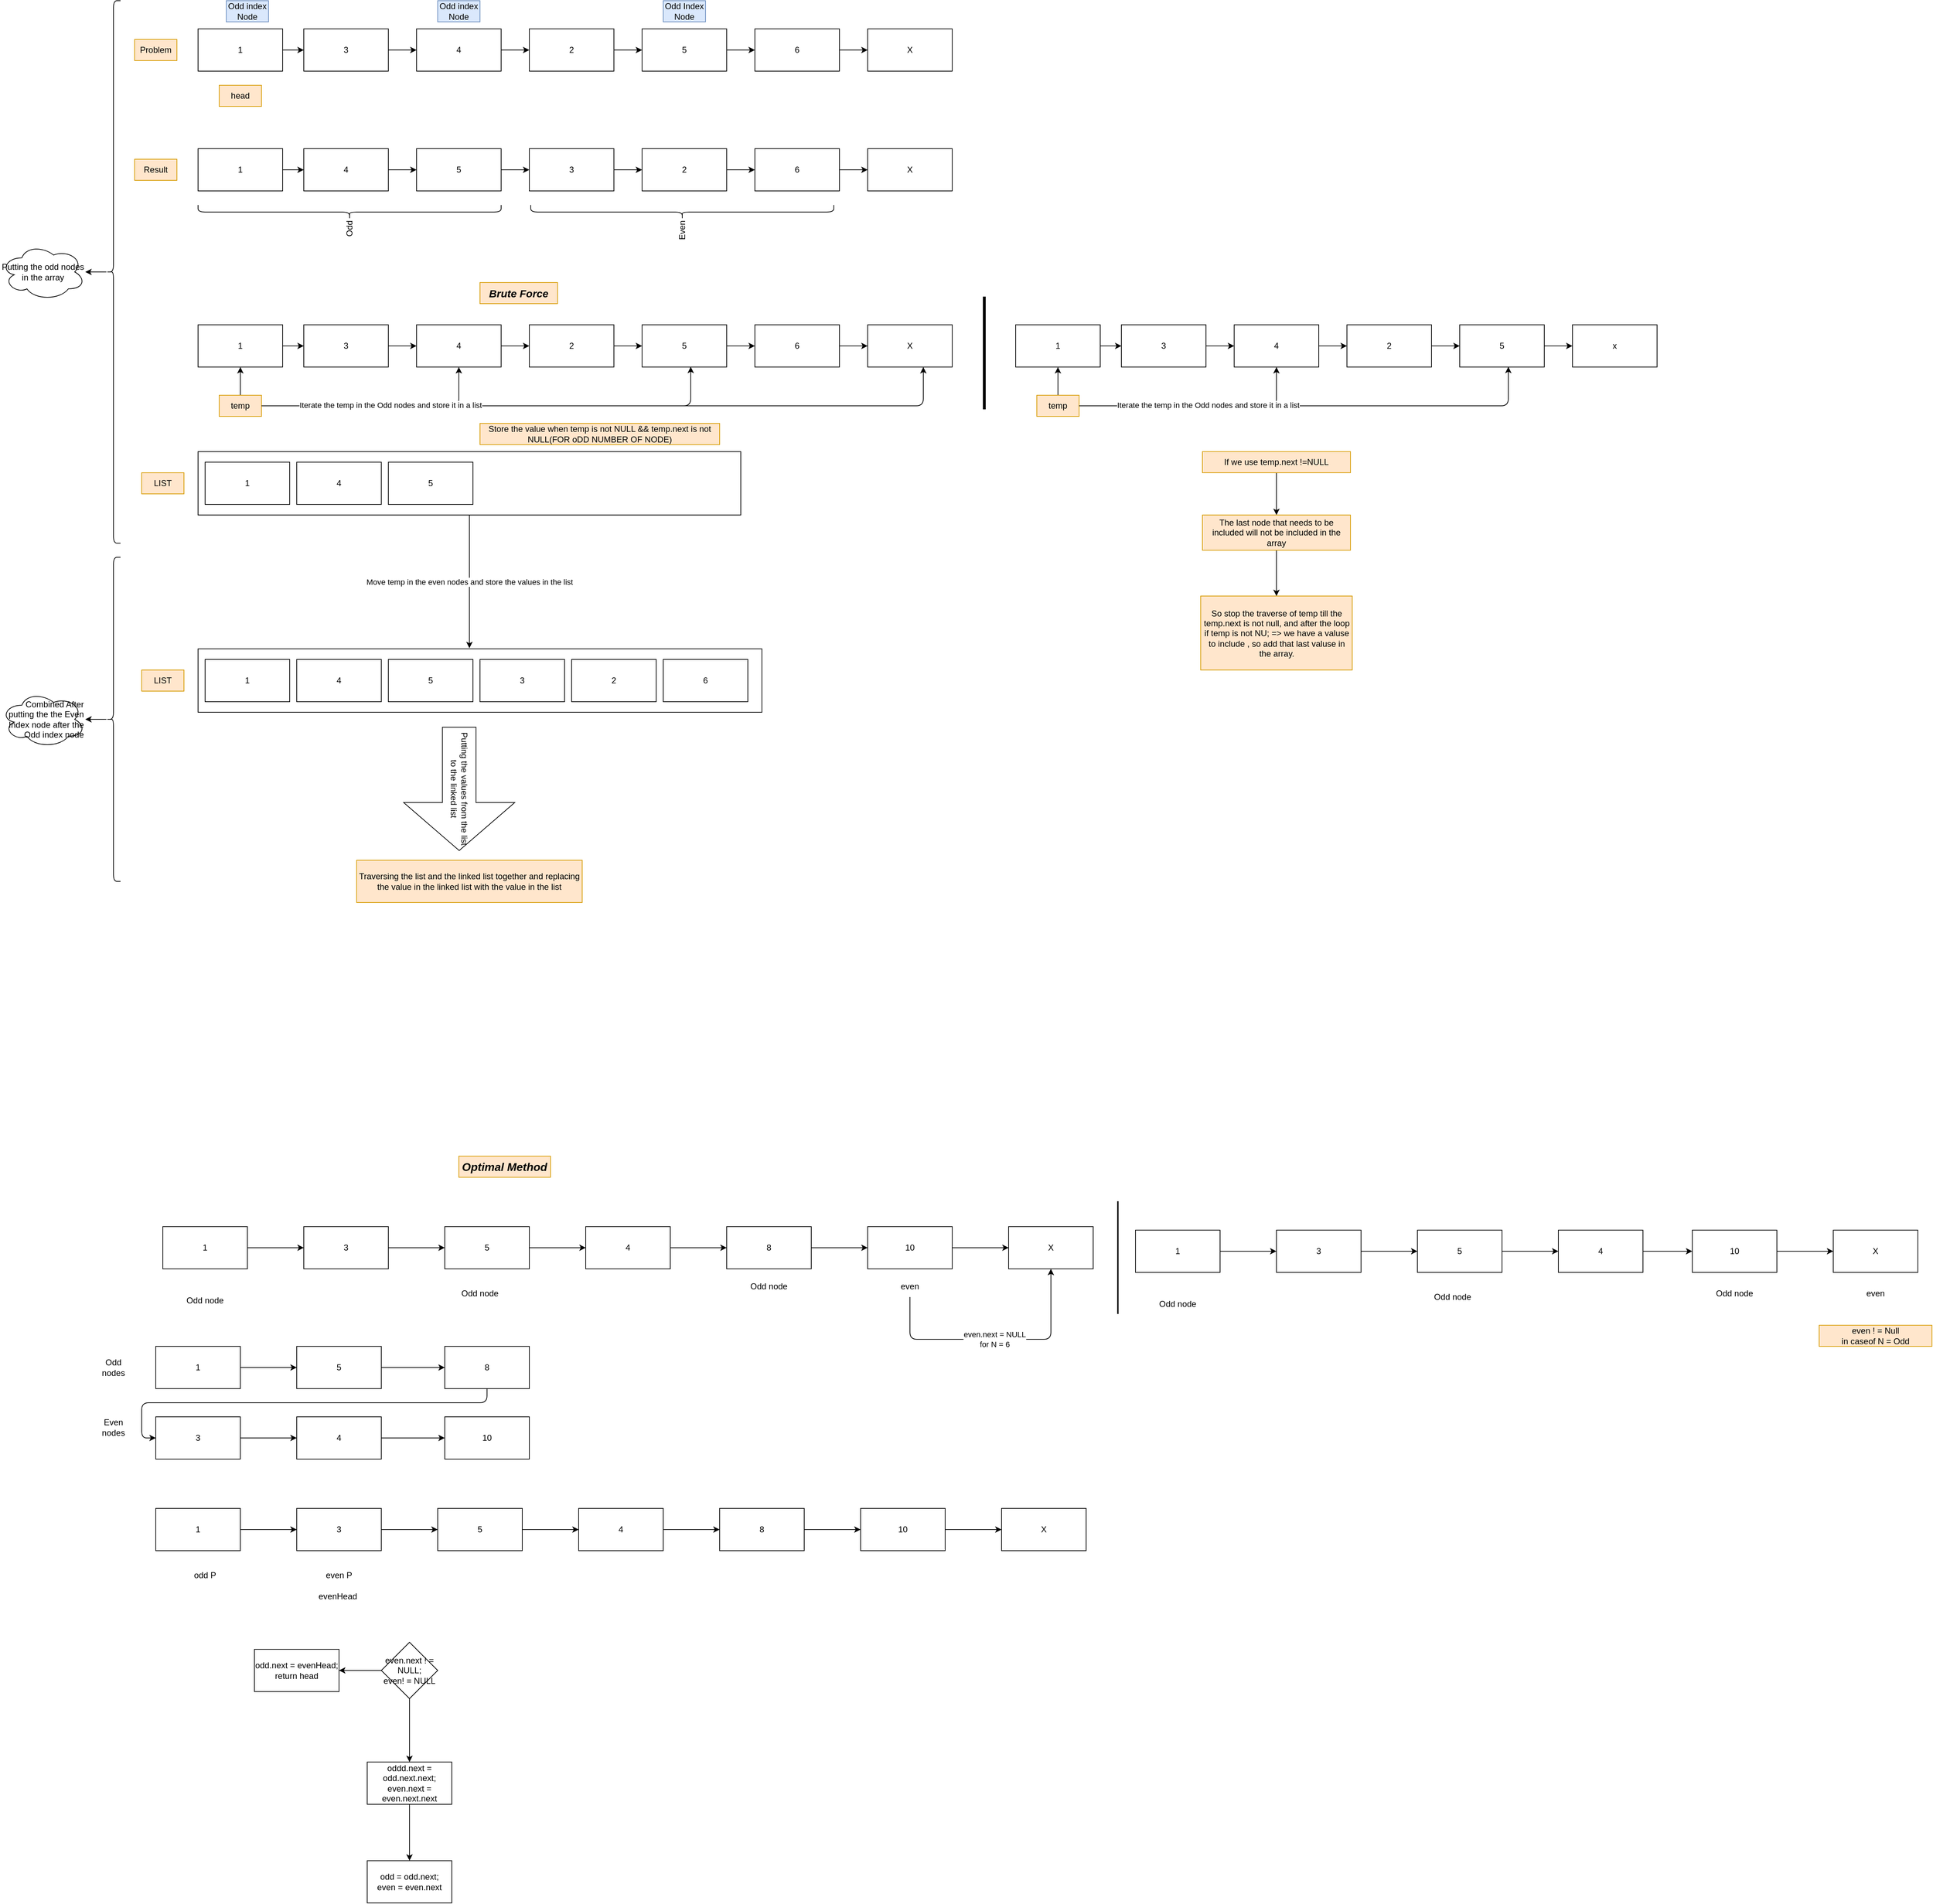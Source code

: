 <mxfile>
    <diagram id="7VPvOiQ3kQvnncFo6XGz" name="Page-1">
        <mxGraphModel dx="2329" dy="956" grid="1" gridSize="10" guides="1" tooltips="1" connect="1" arrows="1" fold="1" page="1" pageScale="1" pageWidth="827" pageHeight="1169" math="0" shadow="0">
            <root>
                <mxCell id="0"/>
                <mxCell id="1" parent="0"/>
                <mxCell id="2" value="Problem" style="text;strokeColor=#d79b00;align=center;fillColor=#ffe6cc;html=1;verticalAlign=middle;whiteSpace=wrap;rounded=0;" parent="1" vertex="1">
                    <mxGeometry x="40" y="105" width="60" height="30" as="geometry"/>
                </mxCell>
                <mxCell id="5" value="" style="edgeStyle=none;html=1;" parent="1" source="3" target="4" edge="1">
                    <mxGeometry relative="1" as="geometry"/>
                </mxCell>
                <mxCell id="3" value="1" style="whiteSpace=wrap;html=1;" parent="1" vertex="1">
                    <mxGeometry x="130" y="90" width="120" height="60" as="geometry"/>
                </mxCell>
                <mxCell id="7" value="" style="edgeStyle=none;html=1;" parent="1" source="4" target="6" edge="1">
                    <mxGeometry relative="1" as="geometry"/>
                </mxCell>
                <mxCell id="4" value="3" style="whiteSpace=wrap;html=1;" parent="1" vertex="1">
                    <mxGeometry x="280" y="90" width="120" height="60" as="geometry"/>
                </mxCell>
                <mxCell id="9" value="" style="edgeStyle=none;html=1;" parent="1" source="6" target="8" edge="1">
                    <mxGeometry relative="1" as="geometry"/>
                </mxCell>
                <mxCell id="6" value="4" style="whiteSpace=wrap;html=1;" parent="1" vertex="1">
                    <mxGeometry x="440" y="90" width="120" height="60" as="geometry"/>
                </mxCell>
                <mxCell id="11" value="" style="edgeStyle=none;html=1;" parent="1" source="8" target="10" edge="1">
                    <mxGeometry relative="1" as="geometry"/>
                </mxCell>
                <mxCell id="8" value="2" style="whiteSpace=wrap;html=1;" parent="1" vertex="1">
                    <mxGeometry x="600" y="90" width="120" height="60" as="geometry"/>
                </mxCell>
                <mxCell id="13" value="" style="edgeStyle=none;html=1;" parent="1" source="10" target="12" edge="1">
                    <mxGeometry relative="1" as="geometry"/>
                </mxCell>
                <mxCell id="10" value="5" style="whiteSpace=wrap;html=1;" parent="1" vertex="1">
                    <mxGeometry x="760" y="90" width="120" height="60" as="geometry"/>
                </mxCell>
                <mxCell id="15" value="" style="edgeStyle=none;html=1;" parent="1" source="12" target="14" edge="1">
                    <mxGeometry relative="1" as="geometry"/>
                </mxCell>
                <mxCell id="12" value="6" style="whiteSpace=wrap;html=1;" parent="1" vertex="1">
                    <mxGeometry x="920" y="90" width="120" height="60" as="geometry"/>
                </mxCell>
                <mxCell id="14" value="X" style="whiteSpace=wrap;html=1;" parent="1" vertex="1">
                    <mxGeometry x="1080" y="90" width="120" height="60" as="geometry"/>
                </mxCell>
                <mxCell id="16" value="head" style="text;strokeColor=#d79b00;align=center;fillColor=#ffe6cc;html=1;verticalAlign=middle;whiteSpace=wrap;rounded=0;" parent="1" vertex="1">
                    <mxGeometry x="160" y="170" width="60" height="30" as="geometry"/>
                </mxCell>
                <mxCell id="17" value="Result" style="text;strokeColor=#d79b00;align=center;fillColor=#ffe6cc;html=1;verticalAlign=middle;whiteSpace=wrap;rounded=0;" parent="1" vertex="1">
                    <mxGeometry x="40" y="275" width="60" height="30" as="geometry"/>
                </mxCell>
                <mxCell id="18" value="Odd index Node" style="text;strokeColor=#6c8ebf;align=center;fillColor=#dae8fc;html=1;verticalAlign=middle;whiteSpace=wrap;rounded=0;" parent="1" vertex="1">
                    <mxGeometry x="170" y="50" width="60" height="30" as="geometry"/>
                </mxCell>
                <mxCell id="19" value="Odd index Node" style="text;strokeColor=#6c8ebf;align=center;fillColor=#dae8fc;html=1;verticalAlign=middle;whiteSpace=wrap;rounded=0;" parent="1" vertex="1">
                    <mxGeometry x="470" y="50" width="60" height="30" as="geometry"/>
                </mxCell>
                <mxCell id="20" value="Odd Index Node" style="text;strokeColor=#6c8ebf;align=center;fillColor=#dae8fc;html=1;verticalAlign=middle;whiteSpace=wrap;rounded=0;" parent="1" vertex="1">
                    <mxGeometry x="790" y="50" width="60" height="30" as="geometry"/>
                </mxCell>
                <mxCell id="21" value="" style="edgeStyle=none;html=1;" parent="1" source="22" target="24" edge="1">
                    <mxGeometry relative="1" as="geometry"/>
                </mxCell>
                <mxCell id="22" value="1" style="whiteSpace=wrap;html=1;" parent="1" vertex="1">
                    <mxGeometry x="130" y="260" width="120" height="60" as="geometry"/>
                </mxCell>
                <mxCell id="23" value="" style="edgeStyle=none;html=1;" parent="1" source="24" target="26" edge="1">
                    <mxGeometry relative="1" as="geometry"/>
                </mxCell>
                <mxCell id="24" value="4" style="whiteSpace=wrap;html=1;" parent="1" vertex="1">
                    <mxGeometry x="280" y="260" width="120" height="60" as="geometry"/>
                </mxCell>
                <mxCell id="25" value="" style="edgeStyle=none;html=1;" parent="1" source="26" target="28" edge="1">
                    <mxGeometry relative="1" as="geometry"/>
                </mxCell>
                <mxCell id="26" value="5" style="whiteSpace=wrap;html=1;" parent="1" vertex="1">
                    <mxGeometry x="440" y="260" width="120" height="60" as="geometry"/>
                </mxCell>
                <mxCell id="27" value="" style="edgeStyle=none;html=1;" parent="1" source="28" target="30" edge="1">
                    <mxGeometry relative="1" as="geometry"/>
                </mxCell>
                <mxCell id="28" value="3" style="whiteSpace=wrap;html=1;" parent="1" vertex="1">
                    <mxGeometry x="600" y="260" width="120" height="60" as="geometry"/>
                </mxCell>
                <mxCell id="29" value="" style="edgeStyle=none;html=1;" parent="1" source="30" target="32" edge="1">
                    <mxGeometry relative="1" as="geometry"/>
                </mxCell>
                <mxCell id="30" value="2" style="whiteSpace=wrap;html=1;" parent="1" vertex="1">
                    <mxGeometry x="760" y="260" width="120" height="60" as="geometry"/>
                </mxCell>
                <mxCell id="31" value="" style="edgeStyle=none;html=1;" parent="1" source="32" target="33" edge="1">
                    <mxGeometry relative="1" as="geometry"/>
                </mxCell>
                <mxCell id="32" value="6" style="whiteSpace=wrap;html=1;" parent="1" vertex="1">
                    <mxGeometry x="920" y="260" width="120" height="60" as="geometry"/>
                </mxCell>
                <mxCell id="33" value="X" style="whiteSpace=wrap;html=1;" parent="1" vertex="1">
                    <mxGeometry x="1080" y="260" width="120" height="60" as="geometry"/>
                </mxCell>
                <mxCell id="34" value="Odd" style="shape=curlyBracket;whiteSpace=wrap;html=1;rounded=1;labelPosition=left;verticalLabelPosition=middle;align=right;verticalAlign=middle;rotation=-90;" parent="1" vertex="1">
                    <mxGeometry x="335" y="135" width="20" height="430" as="geometry"/>
                </mxCell>
                <mxCell id="35" value="Even" style="shape=curlyBracket;whiteSpace=wrap;html=1;rounded=1;labelPosition=left;verticalLabelPosition=middle;align=right;verticalAlign=middle;rotation=-90;" parent="1" vertex="1">
                    <mxGeometry x="807" y="135" width="20" height="430" as="geometry"/>
                </mxCell>
                <mxCell id="36" value="Brute Force" style="text;strokeColor=#d79b00;align=center;fillColor=#ffe6cc;html=1;verticalAlign=middle;whiteSpace=wrap;rounded=0;fontStyle=3;fontSize=15;" parent="1" vertex="1">
                    <mxGeometry x="530" y="450" width="110" height="30" as="geometry"/>
                </mxCell>
                <mxCell id="37" value="" style="edgeStyle=none;html=1;" parent="1" source="38" target="40" edge="1">
                    <mxGeometry relative="1" as="geometry"/>
                </mxCell>
                <mxCell id="38" value="1" style="whiteSpace=wrap;html=1;" parent="1" vertex="1">
                    <mxGeometry x="130" y="510" width="120" height="60" as="geometry"/>
                </mxCell>
                <mxCell id="39" value="" style="edgeStyle=none;html=1;" parent="1" source="40" target="42" edge="1">
                    <mxGeometry relative="1" as="geometry"/>
                </mxCell>
                <mxCell id="40" value="3" style="whiteSpace=wrap;html=1;" parent="1" vertex="1">
                    <mxGeometry x="280" y="510" width="120" height="60" as="geometry"/>
                </mxCell>
                <mxCell id="41" value="" style="edgeStyle=none;html=1;" parent="1" source="42" target="44" edge="1">
                    <mxGeometry relative="1" as="geometry"/>
                </mxCell>
                <mxCell id="42" value="4" style="whiteSpace=wrap;html=1;" parent="1" vertex="1">
                    <mxGeometry x="440" y="510" width="120" height="60" as="geometry"/>
                </mxCell>
                <mxCell id="43" value="" style="edgeStyle=none;html=1;" parent="1" source="44" target="46" edge="1">
                    <mxGeometry relative="1" as="geometry"/>
                </mxCell>
                <mxCell id="44" value="2" style="whiteSpace=wrap;html=1;" parent="1" vertex="1">
                    <mxGeometry x="600" y="510" width="120" height="60" as="geometry"/>
                </mxCell>
                <mxCell id="45" value="" style="edgeStyle=none;html=1;" parent="1" source="46" target="48" edge="1">
                    <mxGeometry relative="1" as="geometry"/>
                </mxCell>
                <mxCell id="46" value="5" style="whiteSpace=wrap;html=1;" parent="1" vertex="1">
                    <mxGeometry x="760" y="510" width="120" height="60" as="geometry"/>
                </mxCell>
                <mxCell id="47" value="" style="edgeStyle=none;html=1;" parent="1" source="48" target="49" edge="1">
                    <mxGeometry relative="1" as="geometry"/>
                </mxCell>
                <mxCell id="48" value="6" style="whiteSpace=wrap;html=1;" parent="1" vertex="1">
                    <mxGeometry x="920" y="510" width="120" height="60" as="geometry"/>
                </mxCell>
                <mxCell id="49" value="X" style="whiteSpace=wrap;html=1;" parent="1" vertex="1">
                    <mxGeometry x="1080" y="510" width="120" height="60" as="geometry"/>
                </mxCell>
                <mxCell id="51" style="edgeStyle=none;html=1;" parent="1" source="50" target="38" edge="1">
                    <mxGeometry relative="1" as="geometry"/>
                </mxCell>
                <mxCell id="52" style="edgeStyle=none;html=1;entryX=0.5;entryY=1;entryDx=0;entryDy=0;" parent="1" source="50" target="42" edge="1">
                    <mxGeometry relative="1" as="geometry">
                        <Array as="points">
                            <mxPoint x="500" y="625"/>
                        </Array>
                    </mxGeometry>
                </mxCell>
                <mxCell id="50" value="temp" style="text;strokeColor=#d79b00;align=center;fillColor=#ffe6cc;html=1;verticalAlign=middle;whiteSpace=wrap;rounded=0;" parent="1" vertex="1">
                    <mxGeometry x="160" y="610" width="60" height="30" as="geometry"/>
                </mxCell>
                <mxCell id="53" style="edgeStyle=none;html=1;entryX=0.575;entryY=0.993;entryDx=0;entryDy=0;entryPerimeter=0;" parent="1" source="50" target="46" edge="1">
                    <mxGeometry relative="1" as="geometry">
                        <Array as="points">
                            <mxPoint x="829" y="625"/>
                        </Array>
                    </mxGeometry>
                </mxCell>
                <mxCell id="54" value="Iterate the temp in the Odd nodes and store it in a list" style="edgeLabel;html=1;align=center;verticalAlign=middle;resizable=0;points=[];" parent="53" vertex="1" connectable="0">
                    <mxGeometry x="-0.449" y="1" relative="1" as="geometry">
                        <mxPoint as="offset"/>
                    </mxGeometry>
                </mxCell>
                <mxCell id="60" value="" style="group" parent="1" vertex="1" connectable="0">
                    <mxGeometry x="130" y="690" width="770" height="90" as="geometry"/>
                </mxCell>
                <mxCell id="55" value="" style="whiteSpace=wrap;html=1;" parent="60" vertex="1">
                    <mxGeometry width="770" height="90" as="geometry"/>
                </mxCell>
                <mxCell id="56" value="1" style="whiteSpace=wrap;html=1;" parent="60" vertex="1">
                    <mxGeometry x="10" y="15" width="120" height="60" as="geometry"/>
                </mxCell>
                <mxCell id="58" value="4" style="whiteSpace=wrap;html=1;" parent="60" vertex="1">
                    <mxGeometry x="140" y="15" width="120" height="60" as="geometry"/>
                </mxCell>
                <mxCell id="59" value="5" style="whiteSpace=wrap;html=1;" parent="60" vertex="1">
                    <mxGeometry x="270" y="15" width="120" height="60" as="geometry"/>
                </mxCell>
                <mxCell id="61" value="LIST" style="text;strokeColor=#d79b00;align=center;fillColor=#ffe6cc;html=1;verticalAlign=middle;whiteSpace=wrap;rounded=0;" parent="1" vertex="1">
                    <mxGeometry x="50" y="720" width="60" height="30" as="geometry"/>
                </mxCell>
                <mxCell id="65" value="Move temp in the even nodes and store the values in the list" style="edgeStyle=none;html=1;exitX=0.5;exitY=1;exitDx=0;exitDy=0;" parent="1" source="55" edge="1">
                    <mxGeometry relative="1" as="geometry">
                        <mxPoint x="515" y="870" as="sourcePoint"/>
                        <mxPoint x="515" y="969" as="targetPoint"/>
                    </mxGeometry>
                </mxCell>
                <mxCell id="66" value="" style="group" parent="1" vertex="1" connectable="0">
                    <mxGeometry x="130" y="970" width="800" height="90" as="geometry"/>
                </mxCell>
                <mxCell id="67" value="" style="whiteSpace=wrap;html=1;" parent="66" vertex="1">
                    <mxGeometry width="800" height="90" as="geometry"/>
                </mxCell>
                <mxCell id="68" value="1" style="whiteSpace=wrap;html=1;" parent="66" vertex="1">
                    <mxGeometry x="10" y="15" width="120" height="60" as="geometry"/>
                </mxCell>
                <mxCell id="69" value="4" style="whiteSpace=wrap;html=1;" parent="66" vertex="1">
                    <mxGeometry x="140" y="15" width="120" height="60" as="geometry"/>
                </mxCell>
                <mxCell id="70" value="5" style="whiteSpace=wrap;html=1;" parent="66" vertex="1">
                    <mxGeometry x="270" y="15" width="120" height="60" as="geometry"/>
                </mxCell>
                <mxCell id="72" value="3" style="whiteSpace=wrap;html=1;" parent="66" vertex="1">
                    <mxGeometry x="400" y="15" width="120" height="60" as="geometry"/>
                </mxCell>
                <mxCell id="73" value="2" style="whiteSpace=wrap;html=1;" parent="66" vertex="1">
                    <mxGeometry x="530" y="15" width="120" height="60" as="geometry"/>
                </mxCell>
                <mxCell id="74" value="6" style="whiteSpace=wrap;html=1;" parent="66" vertex="1">
                    <mxGeometry x="660" y="15" width="120" height="60" as="geometry"/>
                </mxCell>
                <mxCell id="71" value="LIST" style="text;strokeColor=#d79b00;align=center;fillColor=#ffe6cc;html=1;verticalAlign=middle;whiteSpace=wrap;rounded=0;" parent="1" vertex="1">
                    <mxGeometry x="50" y="1000" width="60" height="30" as="geometry"/>
                </mxCell>
                <mxCell id="75" value="Putting the values from the list to the linked list" style="shape=singleArrow;whiteSpace=wrap;html=1;arrowWidth=0.302;arrowSize=0.389;rotation=90;" parent="1" vertex="1">
                    <mxGeometry x="413" y="1090" width="175" height="157.5" as="geometry"/>
                </mxCell>
                <mxCell id="76" value="Traversing the list and the linked list together and replacing the value in the linked list with the value in the list" style="whiteSpace=wrap;html=1;fillColor=#ffe6cc;strokeColor=#d79b00;" parent="1" vertex="1">
                    <mxGeometry x="355" y="1270" width="320" height="60" as="geometry"/>
                </mxCell>
                <mxCell id="77" style="edgeStyle=none;html=1;entryX=0.575;entryY=0.993;entryDx=0;entryDy=0;entryPerimeter=0;" parent="1" edge="1">
                    <mxGeometry relative="1" as="geometry">
                        <mxPoint x="550" y="625" as="sourcePoint"/>
                        <mxPoint x="1159" y="570" as="targetPoint"/>
                        <Array as="points">
                            <mxPoint x="1159" y="625"/>
                        </Array>
                    </mxGeometry>
                </mxCell>
                <mxCell id="80" value="Store the value when temp is not NULL &amp;amp;&amp;amp; temp.next is not NULL(FOR oDD NUMBER OF NODE)" style="text;strokeColor=#d79b00;align=center;fillColor=#ffe6cc;html=1;verticalAlign=middle;whiteSpace=wrap;rounded=0;" parent="1" vertex="1">
                    <mxGeometry x="530" y="650" width="340" height="30" as="geometry"/>
                </mxCell>
                <mxCell id="81" value="" style="edgeStyle=none;html=1;" parent="1" source="82" target="84" edge="1">
                    <mxGeometry relative="1" as="geometry"/>
                </mxCell>
                <mxCell id="82" value="1" style="whiteSpace=wrap;html=1;" parent="1" vertex="1">
                    <mxGeometry x="1290" y="510" width="120" height="60" as="geometry"/>
                </mxCell>
                <mxCell id="83" value="" style="edgeStyle=none;html=1;" parent="1" source="84" target="86" edge="1">
                    <mxGeometry relative="1" as="geometry"/>
                </mxCell>
                <mxCell id="84" value="3" style="whiteSpace=wrap;html=1;" parent="1" vertex="1">
                    <mxGeometry x="1440" y="510" width="120" height="60" as="geometry"/>
                </mxCell>
                <mxCell id="85" value="" style="edgeStyle=none;html=1;" parent="1" source="86" target="88" edge="1">
                    <mxGeometry relative="1" as="geometry"/>
                </mxCell>
                <mxCell id="86" value="4" style="whiteSpace=wrap;html=1;" parent="1" vertex="1">
                    <mxGeometry x="1600" y="510" width="120" height="60" as="geometry"/>
                </mxCell>
                <mxCell id="87" value="" style="edgeStyle=none;html=1;" parent="1" source="88" target="90" edge="1">
                    <mxGeometry relative="1" as="geometry"/>
                </mxCell>
                <mxCell id="88" value="2" style="whiteSpace=wrap;html=1;" parent="1" vertex="1">
                    <mxGeometry x="1760" y="510" width="120" height="60" as="geometry"/>
                </mxCell>
                <mxCell id="89" value="" style="edgeStyle=none;html=1;" parent="1" source="90" target="92" edge="1">
                    <mxGeometry relative="1" as="geometry"/>
                </mxCell>
                <mxCell id="90" value="5" style="whiteSpace=wrap;html=1;" parent="1" vertex="1">
                    <mxGeometry x="1920" y="510" width="120" height="60" as="geometry"/>
                </mxCell>
                <mxCell id="92" value="x" style="whiteSpace=wrap;html=1;" parent="1" vertex="1">
                    <mxGeometry x="2080" y="510" width="120" height="60" as="geometry"/>
                </mxCell>
                <mxCell id="94" style="edgeStyle=none;html=1;" parent="1" source="96" target="82" edge="1">
                    <mxGeometry relative="1" as="geometry"/>
                </mxCell>
                <mxCell id="95" style="edgeStyle=none;html=1;entryX=0.5;entryY=1;entryDx=0;entryDy=0;" parent="1" source="96" target="86" edge="1">
                    <mxGeometry relative="1" as="geometry">
                        <Array as="points">
                            <mxPoint x="1660" y="625"/>
                        </Array>
                    </mxGeometry>
                </mxCell>
                <mxCell id="96" value="temp" style="text;strokeColor=#d79b00;align=center;fillColor=#ffe6cc;html=1;verticalAlign=middle;whiteSpace=wrap;rounded=0;" parent="1" vertex="1">
                    <mxGeometry x="1320" y="610" width="60" height="30" as="geometry"/>
                </mxCell>
                <mxCell id="97" style="edgeStyle=none;html=1;entryX=0.575;entryY=0.993;entryDx=0;entryDy=0;entryPerimeter=0;" parent="1" source="96" target="90" edge="1">
                    <mxGeometry relative="1" as="geometry">
                        <Array as="points">
                            <mxPoint x="1989" y="625"/>
                        </Array>
                    </mxGeometry>
                </mxCell>
                <mxCell id="98" value="Iterate the temp in the Odd nodes and store it in a list" style="edgeLabel;html=1;align=center;verticalAlign=middle;resizable=0;points=[];" parent="97" vertex="1" connectable="0">
                    <mxGeometry x="-0.449" y="1" relative="1" as="geometry">
                        <mxPoint as="offset"/>
                    </mxGeometry>
                </mxCell>
                <mxCell id="100" value="" style="line;strokeWidth=4;direction=south;html=1;perimeter=backbonePerimeter;points=[];outlineConnect=0;" parent="1" vertex="1">
                    <mxGeometry x="1240.5" y="470" width="10" height="160" as="geometry"/>
                </mxCell>
                <mxCell id="103" value="" style="edgeStyle=none;html=1;" parent="1" source="101" target="102" edge="1">
                    <mxGeometry relative="1" as="geometry"/>
                </mxCell>
                <mxCell id="101" value="If we use temp.next !=NULL" style="text;strokeColor=#d79b00;align=center;fillColor=#ffe6cc;html=1;verticalAlign=middle;whiteSpace=wrap;rounded=0;" parent="1" vertex="1">
                    <mxGeometry x="1555" y="690" width="210" height="30" as="geometry"/>
                </mxCell>
                <mxCell id="105" value="" style="edgeStyle=none;html=1;" parent="1" source="102" target="104" edge="1">
                    <mxGeometry relative="1" as="geometry"/>
                </mxCell>
                <mxCell id="102" value="The last node that needs to be included will not be included in the array" style="text;strokeColor=#d79b00;align=center;fillColor=#ffe6cc;html=1;verticalAlign=middle;whiteSpace=wrap;rounded=0;" parent="1" vertex="1">
                    <mxGeometry x="1555" y="780" width="210" height="50" as="geometry"/>
                </mxCell>
                <mxCell id="104" value="So stop the traverse of temp till the temp.next is not null, and after the loop if temp is not NU; =&amp;gt; we have a valuse to include , so add that last valuse in the array." style="whiteSpace=wrap;html=1;fillColor=#ffe6cc;strokeColor=#d79b00;gradientColor=none;rounded=0;" parent="1" vertex="1">
                    <mxGeometry x="1552.5" y="895" width="215" height="105" as="geometry"/>
                </mxCell>
                <mxCell id="110" value="" style="edgeStyle=none;html=1;" parent="1" source="106" target="109" edge="1">
                    <mxGeometry relative="1" as="geometry"/>
                </mxCell>
                <mxCell id="106" value="" style="shape=curlyBracket;whiteSpace=wrap;html=1;rounded=1;labelPosition=left;verticalLabelPosition=middle;align=right;verticalAlign=middle;" parent="1" vertex="1">
                    <mxGeometry y="50" width="20" height="770" as="geometry"/>
                </mxCell>
                <mxCell id="109" value="Putting the odd nodes in the array" style="ellipse;shape=cloud;whiteSpace=wrap;html=1;align=center;rounded=1;" parent="1" vertex="1">
                    <mxGeometry x="-150" y="395" width="120" height="80" as="geometry"/>
                </mxCell>
                <mxCell id="113" value="" style="edgeStyle=none;html=1;" parent="1" source="111" target="112" edge="1">
                    <mxGeometry relative="1" as="geometry"/>
                </mxCell>
                <mxCell id="111" value="" style="shape=curlyBracket;whiteSpace=wrap;html=1;rounded=1;labelPosition=left;verticalLabelPosition=middle;align=right;verticalAlign=middle;" parent="1" vertex="1">
                    <mxGeometry y="840" width="20" height="460" as="geometry"/>
                </mxCell>
                <mxCell id="112" value="Combined After putting the the Even Index node after the Odd index node" style="ellipse;shape=cloud;whiteSpace=wrap;html=1;align=right;rounded=1;" parent="1" vertex="1">
                    <mxGeometry x="-150" y="1030" width="120" height="80" as="geometry"/>
                </mxCell>
                <mxCell id="116" value="Optimal Method" style="text;strokeColor=#d79b00;align=center;fillColor=#ffe6cc;html=1;verticalAlign=middle;whiteSpace=wrap;rounded=0;fontStyle=3;fontSize=16;" vertex="1" parent="1">
                    <mxGeometry x="500" y="1690" width="130" height="30" as="geometry"/>
                </mxCell>
                <mxCell id="119" value="" style="edgeStyle=none;html=1;" edge="1" parent="1" source="117" target="118">
                    <mxGeometry relative="1" as="geometry"/>
                </mxCell>
                <mxCell id="117" value="1" style="whiteSpace=wrap;html=1;" vertex="1" parent="1">
                    <mxGeometry x="80" y="1790" width="120" height="60" as="geometry"/>
                </mxCell>
                <mxCell id="121" value="" style="edgeStyle=none;html=1;" edge="1" parent="1" source="118" target="120">
                    <mxGeometry relative="1" as="geometry"/>
                </mxCell>
                <mxCell id="118" value="3" style="whiteSpace=wrap;html=1;" vertex="1" parent="1">
                    <mxGeometry x="280" y="1790" width="120" height="60" as="geometry"/>
                </mxCell>
                <mxCell id="123" value="" style="edgeStyle=none;html=1;" edge="1" parent="1" source="120" target="122">
                    <mxGeometry relative="1" as="geometry"/>
                </mxCell>
                <mxCell id="120" value="5" style="whiteSpace=wrap;html=1;" vertex="1" parent="1">
                    <mxGeometry x="480" y="1790" width="120" height="60" as="geometry"/>
                </mxCell>
                <mxCell id="125" value="" style="edgeStyle=none;html=1;" edge="1" parent="1" source="122" target="124">
                    <mxGeometry relative="1" as="geometry"/>
                </mxCell>
                <mxCell id="122" value="4" style="whiteSpace=wrap;html=1;" vertex="1" parent="1">
                    <mxGeometry x="680" y="1790" width="120" height="60" as="geometry"/>
                </mxCell>
                <mxCell id="131" value="" style="edgeStyle=none;html=1;" edge="1" parent="1" source="124" target="130">
                    <mxGeometry relative="1" as="geometry"/>
                </mxCell>
                <mxCell id="124" value="8" style="whiteSpace=wrap;html=1;" vertex="1" parent="1">
                    <mxGeometry x="880" y="1790" width="120" height="60" as="geometry"/>
                </mxCell>
                <mxCell id="127" value="Odd node" style="text;strokeColor=none;align=center;fillColor=none;html=1;verticalAlign=middle;whiteSpace=wrap;rounded=0;" vertex="1" parent="1">
                    <mxGeometry x="110" y="1880" width="60" height="30" as="geometry"/>
                </mxCell>
                <mxCell id="128" value="Odd node" style="text;strokeColor=none;align=center;fillColor=none;html=1;verticalAlign=middle;whiteSpace=wrap;rounded=0;" vertex="1" parent="1">
                    <mxGeometry x="500" y="1870" width="60" height="30" as="geometry"/>
                </mxCell>
                <mxCell id="129" value="Odd node" style="text;strokeColor=none;align=center;fillColor=none;html=1;verticalAlign=middle;whiteSpace=wrap;rounded=0;" vertex="1" parent="1">
                    <mxGeometry x="910" y="1860" width="60" height="30" as="geometry"/>
                </mxCell>
                <mxCell id="154" value="" style="edgeStyle=none;html=1;" edge="1" parent="1" source="130" target="153">
                    <mxGeometry relative="1" as="geometry"/>
                </mxCell>
                <mxCell id="130" value="10" style="whiteSpace=wrap;html=1;" vertex="1" parent="1">
                    <mxGeometry x="1080" y="1790" width="120" height="60" as="geometry"/>
                </mxCell>
                <mxCell id="146" value="" style="edgeStyle=none;html=1;" edge="1" parent="1" source="133" target="137">
                    <mxGeometry relative="1" as="geometry"/>
                </mxCell>
                <mxCell id="133" value="1" style="whiteSpace=wrap;html=1;" vertex="1" parent="1">
                    <mxGeometry x="70" y="1960" width="120" height="60" as="geometry"/>
                </mxCell>
                <mxCell id="147" value="" style="edgeStyle=none;html=1;" edge="1" parent="1" source="137" target="141">
                    <mxGeometry relative="1" as="geometry"/>
                </mxCell>
                <mxCell id="137" value="5" style="whiteSpace=wrap;html=1;" vertex="1" parent="1">
                    <mxGeometry x="270" y="1960" width="120" height="60" as="geometry"/>
                </mxCell>
                <mxCell id="156" style="edgeStyle=none;html=1;entryX=0;entryY=0.5;entryDx=0;entryDy=0;" edge="1" parent="1" source="141" target="149">
                    <mxGeometry relative="1" as="geometry">
                        <Array as="points">
                            <mxPoint x="540" y="2040"/>
                            <mxPoint x="50" y="2040"/>
                            <mxPoint x="50" y="2090"/>
                        </Array>
                    </mxGeometry>
                </mxCell>
                <mxCell id="141" value="8" style="whiteSpace=wrap;html=1;" vertex="1" parent="1">
                    <mxGeometry x="480" y="1960" width="120" height="60" as="geometry"/>
                </mxCell>
                <mxCell id="142" value="Odd nodes" style="text;strokeColor=none;align=center;fillColor=none;html=1;verticalAlign=middle;whiteSpace=wrap;rounded=0;" vertex="1" parent="1">
                    <mxGeometry x="-20" y="1975" width="60" height="30" as="geometry"/>
                </mxCell>
                <mxCell id="148" value="" style="edgeStyle=none;html=1;" edge="1" source="149" target="151" parent="1">
                    <mxGeometry relative="1" as="geometry"/>
                </mxCell>
                <mxCell id="149" value="3" style="whiteSpace=wrap;html=1;" vertex="1" parent="1">
                    <mxGeometry x="70" y="2060" width="120" height="60" as="geometry"/>
                </mxCell>
                <mxCell id="150" value="" style="edgeStyle=none;html=1;" edge="1" source="151" target="152" parent="1">
                    <mxGeometry relative="1" as="geometry"/>
                </mxCell>
                <mxCell id="151" value="4" style="whiteSpace=wrap;html=1;" vertex="1" parent="1">
                    <mxGeometry x="270" y="2060" width="120" height="60" as="geometry"/>
                </mxCell>
                <mxCell id="152" value="10" style="whiteSpace=wrap;html=1;" vertex="1" parent="1">
                    <mxGeometry x="480" y="2060" width="120" height="60" as="geometry"/>
                </mxCell>
                <mxCell id="153" value="X" style="whiteSpace=wrap;html=1;" vertex="1" parent="1">
                    <mxGeometry x="1280" y="1790" width="120" height="60" as="geometry"/>
                </mxCell>
                <mxCell id="155" value="Even nodes" style="text;strokeColor=none;align=center;fillColor=none;html=1;verticalAlign=middle;whiteSpace=wrap;rounded=0;" vertex="1" parent="1">
                    <mxGeometry x="-20" y="2060" width="60" height="30" as="geometry"/>
                </mxCell>
                <mxCell id="157" value="" style="edgeStyle=none;html=1;" edge="1" source="158" target="160" parent="1">
                    <mxGeometry relative="1" as="geometry"/>
                </mxCell>
                <mxCell id="158" value="1" style="whiteSpace=wrap;html=1;" vertex="1" parent="1">
                    <mxGeometry x="70" y="2190" width="120" height="60" as="geometry"/>
                </mxCell>
                <mxCell id="159" value="" style="edgeStyle=none;html=1;" edge="1" source="160" target="162" parent="1">
                    <mxGeometry relative="1" as="geometry"/>
                </mxCell>
                <mxCell id="160" value="3" style="whiteSpace=wrap;html=1;" vertex="1" parent="1">
                    <mxGeometry x="270" y="2190" width="120" height="60" as="geometry"/>
                </mxCell>
                <mxCell id="161" value="" style="edgeStyle=none;html=1;" edge="1" source="162" target="164" parent="1">
                    <mxGeometry relative="1" as="geometry"/>
                </mxCell>
                <mxCell id="162" value="5" style="whiteSpace=wrap;html=1;" vertex="1" parent="1">
                    <mxGeometry x="470" y="2190" width="120" height="60" as="geometry"/>
                </mxCell>
                <mxCell id="163" value="" style="edgeStyle=none;html=1;" edge="1" source="164" target="166" parent="1">
                    <mxGeometry relative="1" as="geometry"/>
                </mxCell>
                <mxCell id="164" value="4" style="whiteSpace=wrap;html=1;" vertex="1" parent="1">
                    <mxGeometry x="670" y="2190" width="120" height="60" as="geometry"/>
                </mxCell>
                <mxCell id="165" value="" style="edgeStyle=none;html=1;" edge="1" source="166" target="168" parent="1">
                    <mxGeometry relative="1" as="geometry"/>
                </mxCell>
                <mxCell id="166" value="8" style="whiteSpace=wrap;html=1;" vertex="1" parent="1">
                    <mxGeometry x="870" y="2190" width="120" height="60" as="geometry"/>
                </mxCell>
                <mxCell id="167" value="" style="edgeStyle=none;html=1;" edge="1" source="168" target="169" parent="1">
                    <mxGeometry relative="1" as="geometry"/>
                </mxCell>
                <mxCell id="168" value="10" style="whiteSpace=wrap;html=1;" vertex="1" parent="1">
                    <mxGeometry x="1070" y="2190" width="120" height="60" as="geometry"/>
                </mxCell>
                <mxCell id="169" value="X" style="whiteSpace=wrap;html=1;" vertex="1" parent="1">
                    <mxGeometry x="1270" y="2190" width="120" height="60" as="geometry"/>
                </mxCell>
                <mxCell id="170" value="odd P" style="text;strokeColor=none;align=center;fillColor=none;html=1;verticalAlign=middle;whiteSpace=wrap;rounded=0;" vertex="1" parent="1">
                    <mxGeometry x="110" y="2270" width="60" height="30" as="geometry"/>
                </mxCell>
                <mxCell id="171" value="even P" style="text;strokeColor=none;align=center;fillColor=none;html=1;verticalAlign=middle;whiteSpace=wrap;rounded=0;" vertex="1" parent="1">
                    <mxGeometry x="300" y="2270" width="60" height="30" as="geometry"/>
                </mxCell>
                <mxCell id="172" value="evenHead&amp;nbsp;" style="text;strokeColor=none;align=center;fillColor=none;html=1;verticalAlign=middle;whiteSpace=wrap;rounded=0;" vertex="1" parent="1">
                    <mxGeometry x="300" y="2300" width="60" height="30" as="geometry"/>
                </mxCell>
                <mxCell id="175" value="" style="edgeStyle=none;html=1;" edge="1" parent="1" source="173" target="174">
                    <mxGeometry relative="1" as="geometry"/>
                </mxCell>
                <mxCell id="179" value="" style="edgeStyle=none;html=1;" edge="1" parent="1" source="173" target="178">
                    <mxGeometry relative="1" as="geometry"/>
                </mxCell>
                <mxCell id="173" value="even.next ! = NULL;&lt;div&gt;even! = NULL&lt;/div&gt;" style="rhombus;whiteSpace=wrap;html=1;" vertex="1" parent="1">
                    <mxGeometry x="390" y="2380" width="80" height="80" as="geometry"/>
                </mxCell>
                <mxCell id="177" value="" style="edgeStyle=none;html=1;" edge="1" parent="1" source="174" target="176">
                    <mxGeometry relative="1" as="geometry"/>
                </mxCell>
                <mxCell id="174" value="oddd.next = odd.next.next;&lt;div&gt;even.next = even.next.next&lt;/div&gt;" style="whiteSpace=wrap;html=1;" vertex="1" parent="1">
                    <mxGeometry x="370" y="2550" width="120" height="60" as="geometry"/>
                </mxCell>
                <mxCell id="176" value="odd = odd.next;&lt;div&gt;even = even.next&lt;/div&gt;" style="whiteSpace=wrap;html=1;" vertex="1" parent="1">
                    <mxGeometry x="370" y="2690" width="120" height="60" as="geometry"/>
                </mxCell>
                <mxCell id="178" value="odd.next = evenHead;&lt;div&gt;return head&lt;/div&gt;" style="whiteSpace=wrap;html=1;" vertex="1" parent="1">
                    <mxGeometry x="210" y="2390" width="120" height="60" as="geometry"/>
                </mxCell>
                <mxCell id="182" value="even.next = NULL&lt;div&gt;for N = 6&lt;/div&gt;" style="edgeStyle=none;html=1;entryX=0.5;entryY=1;entryDx=0;entryDy=0;" edge="1" parent="1" source="180" target="153">
                    <mxGeometry relative="1" as="geometry">
                        <Array as="points">
                            <mxPoint x="1140" y="1950"/>
                            <mxPoint x="1340" y="1950"/>
                        </Array>
                    </mxGeometry>
                </mxCell>
                <mxCell id="180" value="even" style="text;strokeColor=none;align=center;fillColor=none;html=1;verticalAlign=middle;whiteSpace=wrap;rounded=0;" vertex="1" parent="1">
                    <mxGeometry x="1110" y="1860" width="60" height="30" as="geometry"/>
                </mxCell>
                <mxCell id="183" value="" style="edgeStyle=none;html=1;" edge="1" source="184" target="186" parent="1">
                    <mxGeometry relative="1" as="geometry"/>
                </mxCell>
                <mxCell id="184" value="1" style="whiteSpace=wrap;html=1;" vertex="1" parent="1">
                    <mxGeometry x="1460" y="1795" width="120" height="60" as="geometry"/>
                </mxCell>
                <mxCell id="185" value="" style="edgeStyle=none;html=1;" edge="1" source="186" target="188" parent="1">
                    <mxGeometry relative="1" as="geometry"/>
                </mxCell>
                <mxCell id="186" value="3" style="whiteSpace=wrap;html=1;" vertex="1" parent="1">
                    <mxGeometry x="1660" y="1795" width="120" height="60" as="geometry"/>
                </mxCell>
                <mxCell id="187" value="" style="edgeStyle=none;html=1;" edge="1" source="188" target="190" parent="1">
                    <mxGeometry relative="1" as="geometry"/>
                </mxCell>
                <mxCell id="188" value="5" style="whiteSpace=wrap;html=1;" vertex="1" parent="1">
                    <mxGeometry x="1860" y="1795" width="120" height="60" as="geometry"/>
                </mxCell>
                <mxCell id="202" value="" style="edgeStyle=none;html=1;" edge="1" parent="1" source="190" target="197">
                    <mxGeometry relative="1" as="geometry"/>
                </mxCell>
                <mxCell id="190" value="4" style="whiteSpace=wrap;html=1;" vertex="1" parent="1">
                    <mxGeometry x="2060" y="1795" width="120" height="60" as="geometry"/>
                </mxCell>
                <mxCell id="193" value="Odd node" style="text;strokeColor=none;align=center;fillColor=none;html=1;verticalAlign=middle;whiteSpace=wrap;rounded=0;" vertex="1" parent="1">
                    <mxGeometry x="1490" y="1885" width="60" height="30" as="geometry"/>
                </mxCell>
                <mxCell id="194" value="Odd node" style="text;strokeColor=none;align=center;fillColor=none;html=1;verticalAlign=middle;whiteSpace=wrap;rounded=0;" vertex="1" parent="1">
                    <mxGeometry x="1880" y="1875" width="60" height="30" as="geometry"/>
                </mxCell>
                <mxCell id="196" value="" style="edgeStyle=none;html=1;" edge="1" source="197" target="198" parent="1">
                    <mxGeometry relative="1" as="geometry"/>
                </mxCell>
                <mxCell id="197" value="10" style="whiteSpace=wrap;html=1;" vertex="1" parent="1">
                    <mxGeometry x="2250" y="1795" width="120" height="60" as="geometry"/>
                </mxCell>
                <mxCell id="198" value="X" style="whiteSpace=wrap;html=1;" vertex="1" parent="1">
                    <mxGeometry x="2450" y="1795" width="120" height="60" as="geometry"/>
                </mxCell>
                <mxCell id="201" value="" style="line;strokeWidth=2;direction=south;html=1;" vertex="1" parent="1">
                    <mxGeometry x="1430" y="1754" width="10" height="160" as="geometry"/>
                </mxCell>
                <mxCell id="205" value="Odd node" style="text;strokeColor=none;align=center;fillColor=none;html=1;verticalAlign=middle;whiteSpace=wrap;rounded=0;" vertex="1" parent="1">
                    <mxGeometry x="2280" y="1870" width="60" height="30" as="geometry"/>
                </mxCell>
                <mxCell id="206" value="even" style="text;strokeColor=none;align=center;fillColor=none;html=1;verticalAlign=middle;whiteSpace=wrap;rounded=0;" vertex="1" parent="1">
                    <mxGeometry x="2480" y="1870" width="60" height="30" as="geometry"/>
                </mxCell>
                <mxCell id="207" value="even ! = Null&lt;div&gt;in caseof N = Odd&lt;/div&gt;" style="text;strokeColor=#d79b00;align=center;fillColor=#ffe6cc;html=1;verticalAlign=middle;whiteSpace=wrap;rounded=0;" vertex="1" parent="1">
                    <mxGeometry x="2430" y="1930" width="160" height="30" as="geometry"/>
                </mxCell>
            </root>
        </mxGraphModel>
    </diagram>
</mxfile>